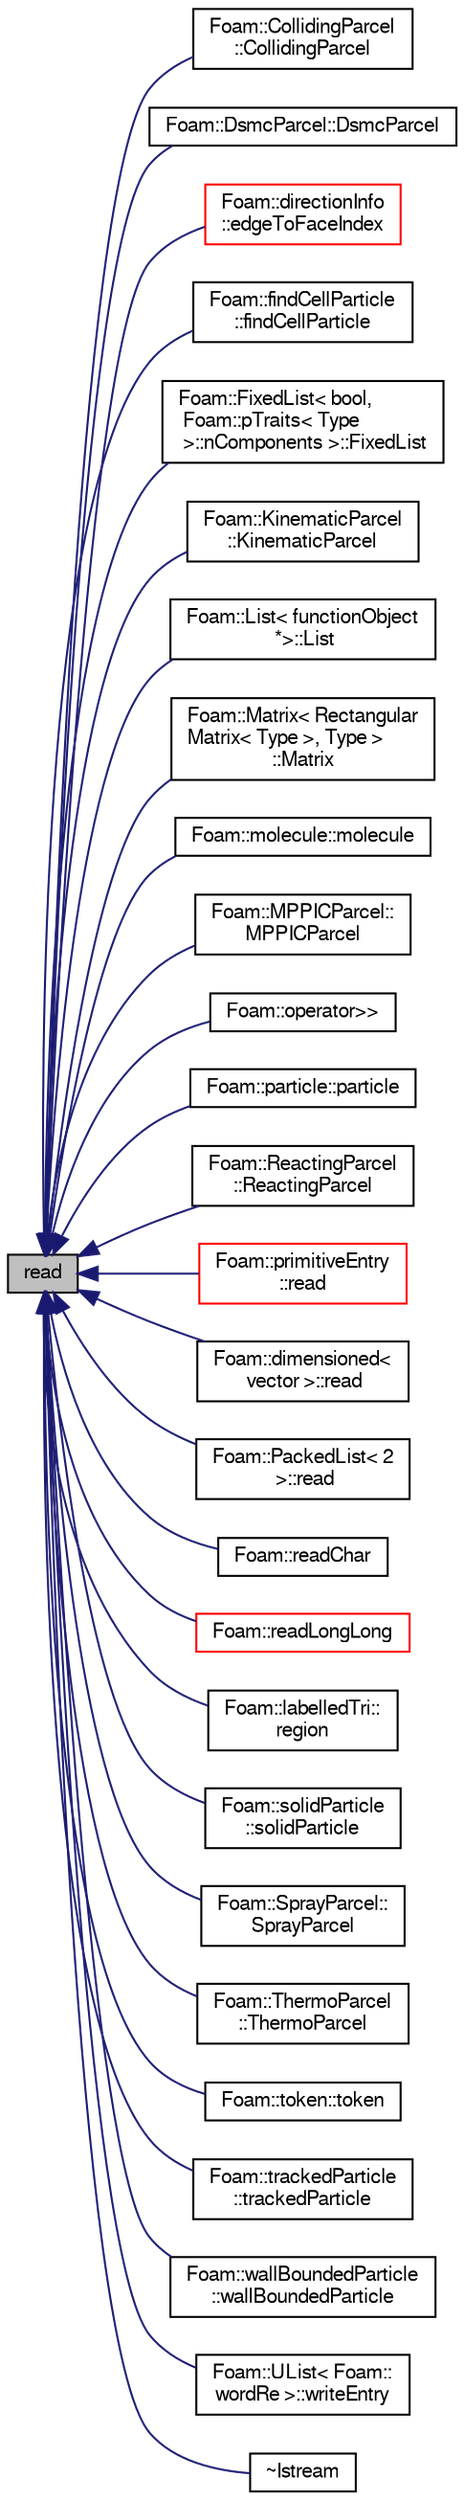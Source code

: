 digraph "read"
{
  bgcolor="transparent";
  edge [fontname="FreeSans",fontsize="10",labelfontname="FreeSans",labelfontsize="10"];
  node [fontname="FreeSans",fontsize="10",shape=record];
  rankdir="LR";
  Node246 [label="read",height=0.2,width=0.4,color="black", fillcolor="grey75", style="filled", fontcolor="black"];
  Node246 -> Node247 [dir="back",color="midnightblue",fontsize="10",style="solid",fontname="FreeSans"];
  Node247 [label="Foam::CollidingParcel\l::CollidingParcel",height=0.2,width=0.4,color="black",URL="$a23854.html#a6fc1396e4f0f7c8e5b15e2d9321eddeb",tooltip="Construct from Istream. "];
  Node246 -> Node248 [dir="back",color="midnightblue",fontsize="10",style="solid",fontname="FreeSans"];
  Node248 [label="Foam::DsmcParcel::DsmcParcel",height=0.2,width=0.4,color="black",URL="$a23690.html#a95bd15cb443d1482d00457460f9866e6",tooltip="Construct from Istream. "];
  Node246 -> Node249 [dir="back",color="midnightblue",fontsize="10",style="solid",fontname="FreeSans"];
  Node249 [label="Foam::directionInfo\l::edgeToFaceIndex",height=0.2,width=0.4,color="red",URL="$a21486.html#ae91026257717a2d46454adf53e72da4d",tooltip="Given edge on hex cell find corresponding edge on face. Is either. "];
  Node246 -> Node262 [dir="back",color="midnightblue",fontsize="10",style="solid",fontname="FreeSans"];
  Node262 [label="Foam::findCellParticle\l::findCellParticle",height=0.2,width=0.4,color="black",URL="$a28738.html#abd80fc22110bf638f2010120b007bb29",tooltip="Construct from Istream. "];
  Node246 -> Node263 [dir="back",color="midnightblue",fontsize="10",style="solid",fontname="FreeSans"];
  Node263 [label="Foam::FixedList\< bool,\l Foam::pTraits\< Type\l \>::nComponents \>::FixedList",height=0.2,width=0.4,color="black",URL="$a25894.html#a96fc89cc5cd7ef81f0d49bfb25247021",tooltip="Construct from Istream. "];
  Node246 -> Node264 [dir="back",color="midnightblue",fontsize="10",style="solid",fontname="FreeSans"];
  Node264 [label="Foam::KinematicParcel\l::KinematicParcel",height=0.2,width=0.4,color="black",URL="$a23878.html#aadba6bb876f56b3c332b7f76c49c600a",tooltip="Construct from Istream. "];
  Node246 -> Node265 [dir="back",color="midnightblue",fontsize="10",style="solid",fontname="FreeSans"];
  Node265 [label="Foam::List\< functionObject\l *\>::List",height=0.2,width=0.4,color="black",URL="$a25694.html#a14f9ee6bb196d1f585f55ea49dc15a0c",tooltip="Construct from Istream. "];
  Node246 -> Node266 [dir="back",color="midnightblue",fontsize="10",style="solid",fontname="FreeSans"];
  Node266 [label="Foam::Matrix\< Rectangular\lMatrix\< Type \>, Type \>\l::Matrix",height=0.2,width=0.4,color="black",URL="$a26774.html#aa92976d4353b6683c4f4b1b50a536502",tooltip="Construct from Istream. "];
  Node246 -> Node267 [dir="back",color="midnightblue",fontsize="10",style="solid",fontname="FreeSans"];
  Node267 [label="Foam::molecule::molecule",height=0.2,width=0.4,color="black",URL="$a24390.html#ad9087ff4e729ab59ffa0683d5b5b5e7e",tooltip="Construct from Istream. "];
  Node246 -> Node268 [dir="back",color="midnightblue",fontsize="10",style="solid",fontname="FreeSans"];
  Node268 [label="Foam::MPPICParcel::\lMPPICParcel",height=0.2,width=0.4,color="black",URL="$a23894.html#adf0d7c512cd55f77055d4b43594cbf67",tooltip="Construct from Istream. "];
  Node246 -> Node269 [dir="back",color="midnightblue",fontsize="10",style="solid",fontname="FreeSans"];
  Node269 [label="Foam::operator\>\>",height=0.2,width=0.4,color="black",URL="$a21124.html#acfc9a7c839d24271301d23d6a33f5ee4"];
  Node246 -> Node270 [dir="back",color="midnightblue",fontsize="10",style="solid",fontname="FreeSans"];
  Node270 [label="Foam::particle::particle",height=0.2,width=0.4,color="black",URL="$a23586.html#ab0a9f83f54de70e33751944e4de5736b",tooltip="Construct from Istream. "];
  Node246 -> Node271 [dir="back",color="midnightblue",fontsize="10",style="solid",fontname="FreeSans"];
  Node271 [label="Foam::ReactingParcel\l::ReactingParcel",height=0.2,width=0.4,color="black",URL="$a23922.html#a428c50f224d33654153d31ec3b3df817",tooltip="Construct from Istream. "];
  Node246 -> Node272 [dir="back",color="midnightblue",fontsize="10",style="solid",fontname="FreeSans"];
  Node272 [label="Foam::primitiveEntry\l::read",height=0.2,width=0.4,color="red",URL="$a26058.html#aec631c08ab1cd21bac04fbc797c9c5fb",tooltip="Read tokens from the given stream. "];
  Node246 -> Node279 [dir="back",color="midnightblue",fontsize="10",style="solid",fontname="FreeSans"];
  Node279 [label="Foam::dimensioned\<\l vector \>::read",height=0.2,width=0.4,color="black",URL="$a26366.html#a2b7b1780c55a62a7550725343bff77ba",tooltip="Read value from stream and units from dictionary. "];
  Node246 -> Node280 [dir="back",color="midnightblue",fontsize="10",style="solid",fontname="FreeSans"];
  Node280 [label="Foam::PackedList\< 2\l \>::read",height=0.2,width=0.4,color="black",URL="$a25938.html#a223c472410515286cf5050b0b7b37396",tooltip="Clear list and read from stream. "];
  Node246 -> Node281 [dir="back",color="midnightblue",fontsize="10",style="solid",fontname="FreeSans"];
  Node281 [label="Foam::readChar",height=0.2,width=0.4,color="black",URL="$a21124.html#ab9895f9795e67f9684525c9974fb5595"];
  Node246 -> Node282 [dir="back",color="midnightblue",fontsize="10",style="solid",fontname="FreeSans"];
  Node282 [label="Foam::readLongLong",height=0.2,width=0.4,color="red",URL="$a21124.html#a4c09b24f65dde934a133b66c56970888"];
  Node246 -> Node284 [dir="back",color="midnightblue",fontsize="10",style="solid",fontname="FreeSans"];
  Node284 [label="Foam::labelledTri::\lregion",height=0.2,width=0.4,color="black",URL="$a30566.html#a49ce9318e127df7349f136001fbf4ff1",tooltip="Return region label. "];
  Node246 -> Node285 [dir="back",color="midnightblue",fontsize="10",style="solid",fontname="FreeSans"];
  Node285 [label="Foam::solidParticle\l::solidParticle",height=0.2,width=0.4,color="black",URL="$a24502.html#a87651f0de8288f57d14b14dc048fd6aa",tooltip="Construct from Istream. "];
  Node246 -> Node286 [dir="back",color="midnightblue",fontsize="10",style="solid",fontname="FreeSans"];
  Node286 [label="Foam::SprayParcel::\lSprayParcel",height=0.2,width=0.4,color="black",URL="$a24534.html#a8744c033f51147ea6977d8b456e06f09",tooltip="Construct from Istream. "];
  Node246 -> Node287 [dir="back",color="midnightblue",fontsize="10",style="solid",fontname="FreeSans"];
  Node287 [label="Foam::ThermoParcel\l::ThermoParcel",height=0.2,width=0.4,color="black",URL="$a23938.html#ac9a7d626d5240be7a286542d99fb5edc",tooltip="Construct from Istream. "];
  Node246 -> Node288 [dir="back",color="midnightblue",fontsize="10",style="solid",fontname="FreeSans"];
  Node288 [label="Foam::token::token",height=0.2,width=0.4,color="black",URL="$a26306.html#afed4dcb600d0662ed0fd297ef4b090ab",tooltip="Construct from Istream. "];
  Node246 -> Node289 [dir="back",color="midnightblue",fontsize="10",style="solid",fontname="FreeSans"];
  Node289 [label="Foam::trackedParticle\l::trackedParticle",height=0.2,width=0.4,color="black",URL="$a24698.html#ab8bfc0bc65311556db918eee018a8d07",tooltip="Construct from Istream. "];
  Node246 -> Node290 [dir="back",color="midnightblue",fontsize="10",style="solid",fontname="FreeSans"];
  Node290 [label="Foam::wallBoundedParticle\l::wallBoundedParticle",height=0.2,width=0.4,color="black",URL="$a28794.html#af8f7123e81cc31105c62e5c807bd5b63",tooltip="Construct from Istream. "];
  Node246 -> Node291 [dir="back",color="midnightblue",fontsize="10",style="solid",fontname="FreeSans"];
  Node291 [label="Foam::UList\< Foam::\lwordRe \>::writeEntry",height=0.2,width=0.4,color="black",URL="$a25698.html#ab40cda08e1d63badc1dbc7c31005601e",tooltip="Write the UList as a dictionary entry with keyword. "];
  Node246 -> Node292 [dir="back",color="midnightblue",fontsize="10",style="solid",fontname="FreeSans"];
  Node292 [label="~Istream",height=0.2,width=0.4,color="black",URL="$a26234.html#a226136d8d835f90dbae0127398f6dbc1",tooltip="Destructor. "];
}
